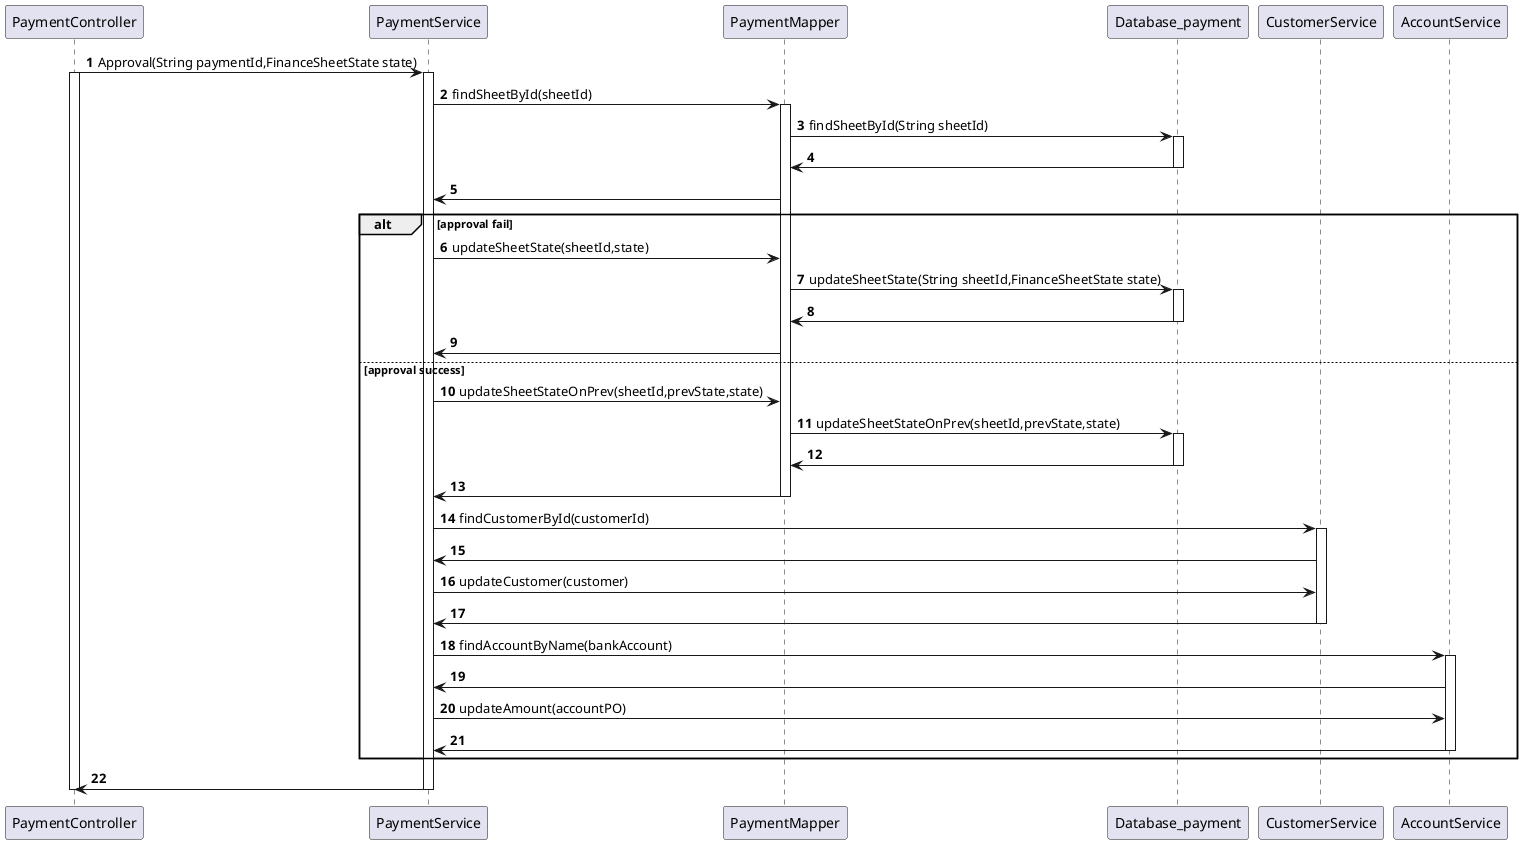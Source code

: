 @startuml
'https://plantuml.com/sequence-diagram

autonumber
'PaymentController -> PaymentService: makePayment(UserVO userVO, PaymentSheetVO paymentSheetVO)
'activate PaymentController
'activate PaymentService
'PaymentService -> PaymentMapper: makePaymentSheet(userVO,paymentSheetVO)
'activate PaymentMapper
'PaymentMapper -> Database_payment: saveSheet(PaymentSheetPO toSave)
'activate Database_payment
'Database_payment -> PaymentMapper
'deactivate Database_payment
'PaymentMapper -> PaymentService
'deactivate PaymentMapper
'PaymentService -> PaymentController
'deactivate PaymentService
'deactivate PaymentController

'PaymentController -> PaymentService: showSheetByState(FinanceSheetState state)
'activate PaymentController
'activate PaymentService
'PaymentService -> PaymentMapper: getPaymentSheetByState(state)
'activate PaymentMapper
'PaymentMapper -> Database_payment: getPaymentSheetByState(FinanceSheetState state)
'activate Database_payment
'Database_payment -> PaymentMapper
'deactivate Database_payment
'PaymentMapper -> PaymentService
'deactivate PaymentMapper
'PaymentService -> PaymentController
'deactivate PaymentService
'deactivate PaymentController

'PaymentController -> PaymentService: Approval(String paymentId,FinanceSheetState state)
'activate PaymentController
'activate PaymentService
'PaymentService -> PaymentMapper: getPaymentSheetByState(state)
'activate PaymentMapper
'PaymentMapper -> Database_payment: getPaymentSheetByState(FinanceSheetState state)
'activate Database_payment
'Database_payment -> PaymentMapper
'deactivate Database_payment
'PaymentMapper -> PaymentService
'deactivate PaymentMapper
'PaymentService -> PaymentController
'deactivate PaymentService
'deactivate PaymentController

PaymentController -> PaymentService:Approval(String paymentId,FinanceSheetState state)
activate PaymentController
activate PaymentService
PaymentService -> PaymentMapper : findSheetById(sheetId)
activate PaymentMapper
PaymentMapper -> Database_payment : findSheetById(String sheetId)
activate Database_payment
Database_payment -> PaymentMapper
deactivate Database_payment
PaymentMapper -> PaymentService
alt approval fail
  PaymentService -> PaymentMapper : updateSheetState(sheetId,state)
  PaymentMapper -> Database_payment : updateSheetState(String sheetId,FinanceSheetState state)
  activate Database_payment
  Database_payment -> PaymentMapper
  deactivate Database_payment
  PaymentMapper -> PaymentService
else approval success
PaymentService -> PaymentMapper : updateSheetStateOnPrev(sheetId,prevState,state)
PaymentMapper -> Database_payment : updateSheetStateOnPrev(sheetId,prevState,state)
activate Database_payment
Database_payment -> PaymentMapper
deactivate Database_payment
PaymentMapper -> PaymentService
deactivate PaymentMapper
PaymentService -> CustomerService : findCustomerById(customerId)
activate CustomerService
CustomerService -> PaymentService
PaymentService -> CustomerService : updateCustomer(customer)
CustomerService -> PaymentService
deactivate CustomerService
PaymentService -> AccountService : findAccountByName(bankAccount)
activate AccountService
AccountService -> PaymentService
PaymentService -> AccountService : updateAmount(accountPO)
AccountService -> PaymentService
deactivate AccountService
end

PaymentService -> PaymentController
deactivate PaymentService
deactivate PaymentController

@enduml